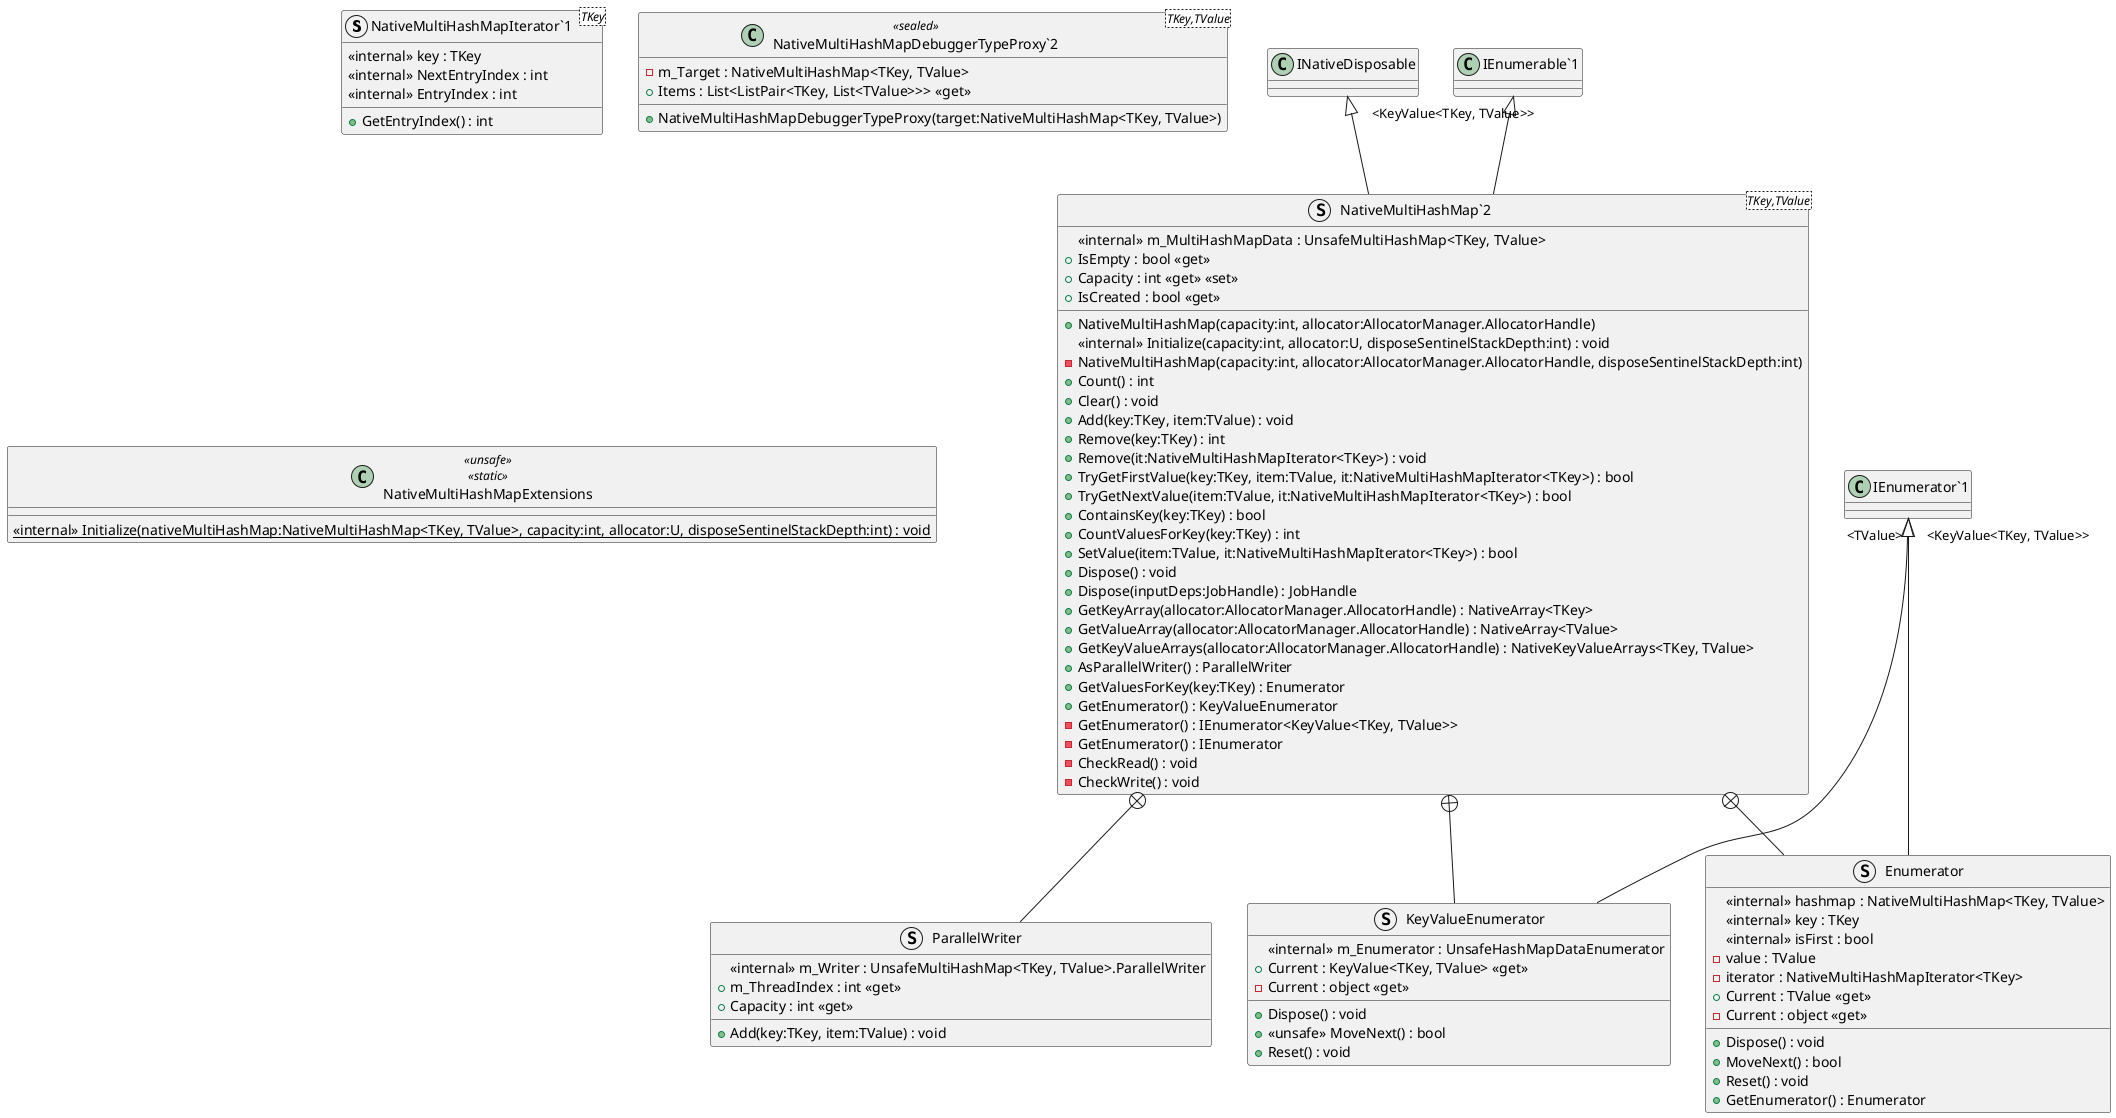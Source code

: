 @startuml
struct "NativeMultiHashMapIterator`1"<TKey> {
    <<internal>> key : TKey
    <<internal>> NextEntryIndex : int
    <<internal>> EntryIndex : int
    + GetEntryIndex() : int
}
struct "NativeMultiHashMap`2"<TKey,TValue> {
    <<internal>> m_MultiHashMapData : UnsafeMultiHashMap<TKey, TValue>
    + NativeMultiHashMap(capacity:int, allocator:AllocatorManager.AllocatorHandle)
    <<internal>> Initialize(capacity:int, allocator:U, disposeSentinelStackDepth:int) : void
    - NativeMultiHashMap(capacity:int, allocator:AllocatorManager.AllocatorHandle, disposeSentinelStackDepth:int)
    + IsEmpty : bool <<get>>
    + Count() : int
    + Capacity : int <<get>> <<set>>
    + Clear() : void
    + Add(key:TKey, item:TValue) : void
    + Remove(key:TKey) : int
    + Remove(it:NativeMultiHashMapIterator<TKey>) : void
    + TryGetFirstValue(key:TKey, item:TValue, it:NativeMultiHashMapIterator<TKey>) : bool
    + TryGetNextValue(item:TValue, it:NativeMultiHashMapIterator<TKey>) : bool
    + ContainsKey(key:TKey) : bool
    + CountValuesForKey(key:TKey) : int
    + SetValue(item:TValue, it:NativeMultiHashMapIterator<TKey>) : bool
    + IsCreated : bool <<get>>
    + Dispose() : void
    + Dispose(inputDeps:JobHandle) : JobHandle
    + GetKeyArray(allocator:AllocatorManager.AllocatorHandle) : NativeArray<TKey>
    + GetValueArray(allocator:AllocatorManager.AllocatorHandle) : NativeArray<TValue>
    + GetKeyValueArrays(allocator:AllocatorManager.AllocatorHandle) : NativeKeyValueArrays<TKey, TValue>
    + AsParallelWriter() : ParallelWriter
    + GetValuesForKey(key:TKey) : Enumerator
    + GetEnumerator() : KeyValueEnumerator
    - GetEnumerator() : IEnumerator<KeyValue<TKey, TValue>>
    - GetEnumerator() : IEnumerator
    - CheckRead() : void
    - CheckWrite() : void
}
class "NativeMultiHashMapDebuggerTypeProxy`2"<TKey,TValue> <<sealed>> {
    - m_Target : NativeMultiHashMap<TKey, TValue>
    + NativeMultiHashMapDebuggerTypeProxy(target:NativeMultiHashMap<TKey, TValue>)
    + Items : List<ListPair<TKey, List<TValue>>> <<get>>
}
class NativeMultiHashMapExtensions <<unsafe>> <<static>> {
    <<internal>> {static} Initialize(nativeMultiHashMap:NativeMultiHashMap<TKey, TValue>, capacity:int, allocator:U, disposeSentinelStackDepth:int) : void
}
struct ParallelWriter {
    <<internal>> m_Writer : UnsafeMultiHashMap<TKey, TValue>.ParallelWriter
    + m_ThreadIndex : int <<get>>
    + Capacity : int <<get>>
    + Add(key:TKey, item:TValue) : void
}
struct Enumerator {
    <<internal>> hashmap : NativeMultiHashMap<TKey, TValue>
    <<internal>> key : TKey
    <<internal>> isFirst : bool
    - value : TValue
    - iterator : NativeMultiHashMapIterator<TKey>
    + Dispose() : void
    + MoveNext() : bool
    + Reset() : void
    + Current : TValue <<get>>
    - Current : object <<get>>
    + GetEnumerator() : Enumerator
}
struct KeyValueEnumerator {
    <<internal>> m_Enumerator : UnsafeHashMapDataEnumerator
    + Dispose() : void
    + <<unsafe>> MoveNext() : bool
    + Reset() : void
    + Current : KeyValue<TKey, TValue> <<get>>
    - Current : object <<get>>
}
INativeDisposable <|-- "NativeMultiHashMap`2"
"IEnumerable`1" "<KeyValue<TKey, TValue>>" <|-- "NativeMultiHashMap`2"
"NativeMultiHashMap`2" +-- ParallelWriter
"NativeMultiHashMap`2" +-- Enumerator
"IEnumerator`1" "<TValue>" <|-- Enumerator
"NativeMultiHashMap`2" +-- KeyValueEnumerator
"IEnumerator`1" "<KeyValue<TKey, TValue>>" <|-- KeyValueEnumerator
@enduml
